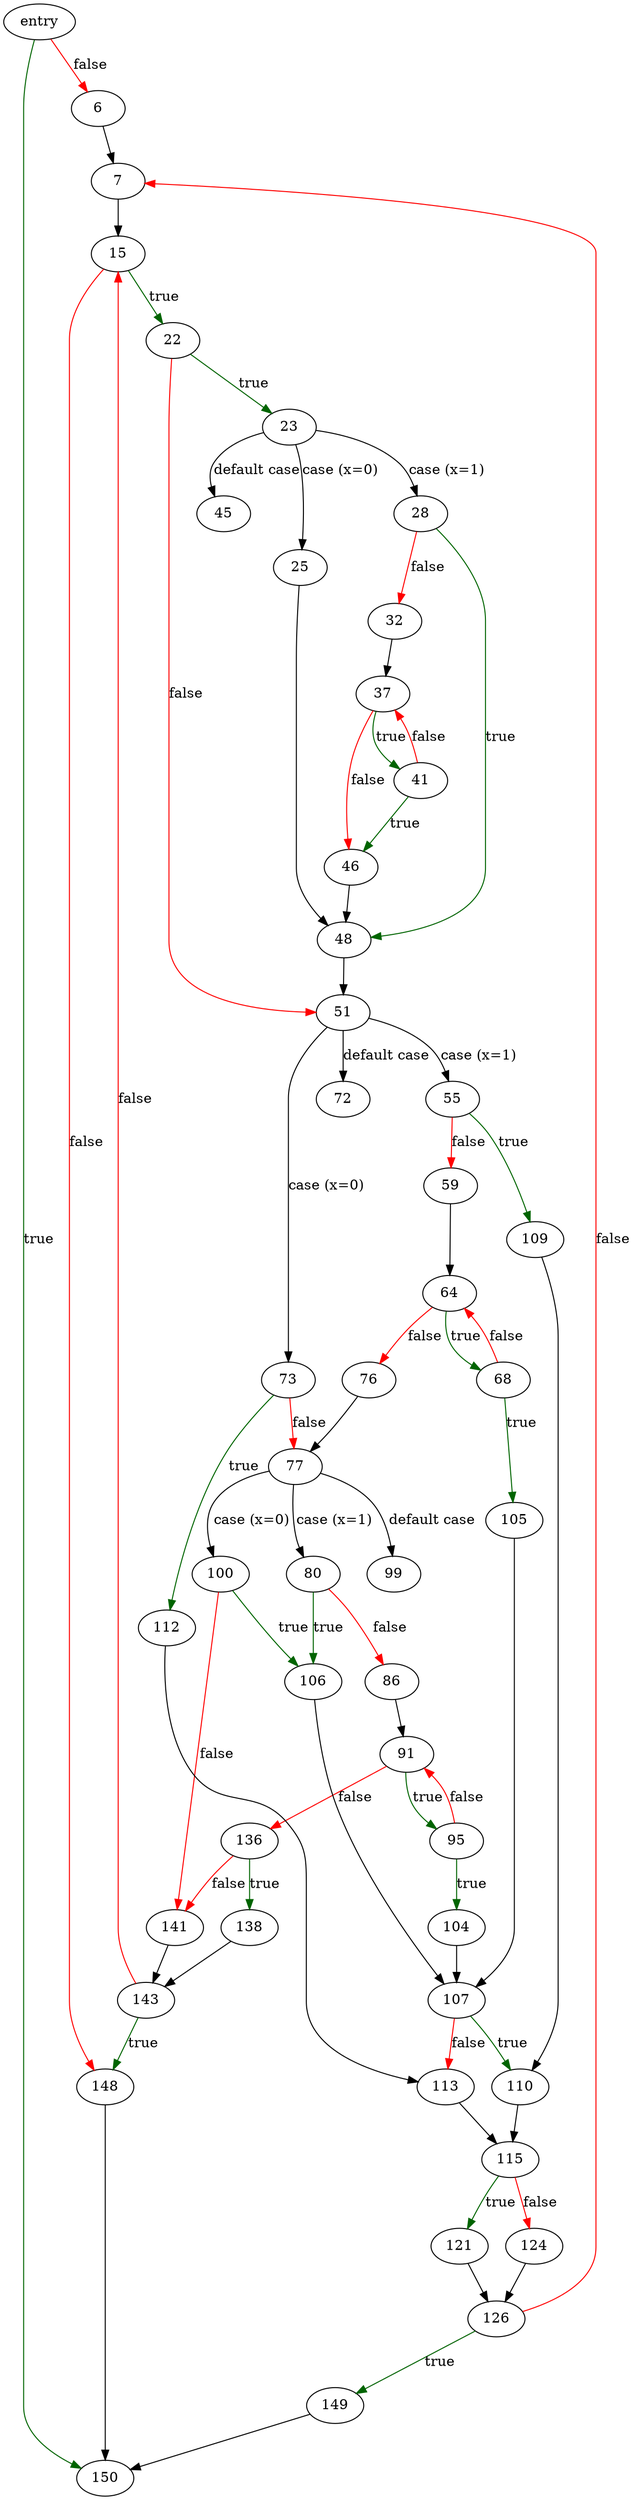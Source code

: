 digraph "eval1" {
	// Node definitions.
	1 [label=entry];
	6;
	7;
	15;
	22;
	23;
	25;
	28;
	32;
	37;
	41;
	45;
	46;
	48;
	51;
	55;
	59;
	64;
	68;
	72;
	73;
	76;
	77;
	80;
	86;
	91;
	95;
	99;
	100;
	104;
	105;
	106;
	107;
	109;
	110;
	112;
	113;
	115;
	121;
	124;
	126;
	136;
	138;
	141;
	143;
	148;
	149;
	150;

	// Edge definitions.
	1 -> 6 [
		color=red
		label=false
	];
	1 -> 150 [
		color=darkgreen
		label=true
	];
	6 -> 7;
	7 -> 15;
	15 -> 22 [
		color=darkgreen
		label=true
	];
	15 -> 148 [
		color=red
		label=false
	];
	22 -> 23 [
		color=darkgreen
		label=true
	];
	22 -> 51 [
		color=red
		label=false
	];
	23 -> 25 [label="case (x=0)"];
	23 -> 28 [label="case (x=1)"];
	23 -> 45 [label="default case"];
	25 -> 48;
	28 -> 32 [
		color=red
		label=false
	];
	28 -> 48 [
		color=darkgreen
		label=true
	];
	32 -> 37;
	37 -> 41 [
		color=darkgreen
		label=true
	];
	37 -> 46 [
		color=red
		label=false
	];
	41 -> 37 [
		color=red
		label=false
	];
	41 -> 46 [
		color=darkgreen
		label=true
	];
	46 -> 48;
	48 -> 51;
	51 -> 55 [label="case (x=1)"];
	51 -> 72 [label="default case"];
	51 -> 73 [label="case (x=0)"];
	55 -> 59 [
		color=red
		label=false
	];
	55 -> 109 [
		color=darkgreen
		label=true
	];
	59 -> 64;
	64 -> 68 [
		color=darkgreen
		label=true
	];
	64 -> 76 [
		color=red
		label=false
	];
	68 -> 64 [
		color=red
		label=false
	];
	68 -> 105 [
		color=darkgreen
		label=true
	];
	73 -> 77 [
		color=red
		label=false
	];
	73 -> 112 [
		color=darkgreen
		label=true
	];
	76 -> 77;
	77 -> 80 [label="case (x=1)"];
	77 -> 99 [label="default case"];
	77 -> 100 [label="case (x=0)"];
	80 -> 86 [
		color=red
		label=false
	];
	80 -> 106 [
		color=darkgreen
		label=true
	];
	86 -> 91;
	91 -> 95 [
		color=darkgreen
		label=true
	];
	91 -> 136 [
		color=red
		label=false
	];
	95 -> 91 [
		color=red
		label=false
	];
	95 -> 104 [
		color=darkgreen
		label=true
	];
	100 -> 106 [
		color=darkgreen
		label=true
	];
	100 -> 141 [
		color=red
		label=false
	];
	104 -> 107;
	105 -> 107;
	106 -> 107;
	107 -> 110 [
		color=darkgreen
		label=true
	];
	107 -> 113 [
		color=red
		label=false
	];
	109 -> 110;
	110 -> 115;
	112 -> 113;
	113 -> 115;
	115 -> 121 [
		color=darkgreen
		label=true
	];
	115 -> 124 [
		color=red
		label=false
	];
	121 -> 126;
	124 -> 126;
	126 -> 7 [
		color=red
		label=false
	];
	126 -> 149 [
		color=darkgreen
		label=true
	];
	136 -> 138 [
		color=darkgreen
		label=true
	];
	136 -> 141 [
		color=red
		label=false
	];
	138 -> 143;
	141 -> 143;
	143 -> 15 [
		color=red
		label=false
	];
	143 -> 148 [
		color=darkgreen
		label=true
	];
	148 -> 150;
	149 -> 150;
}